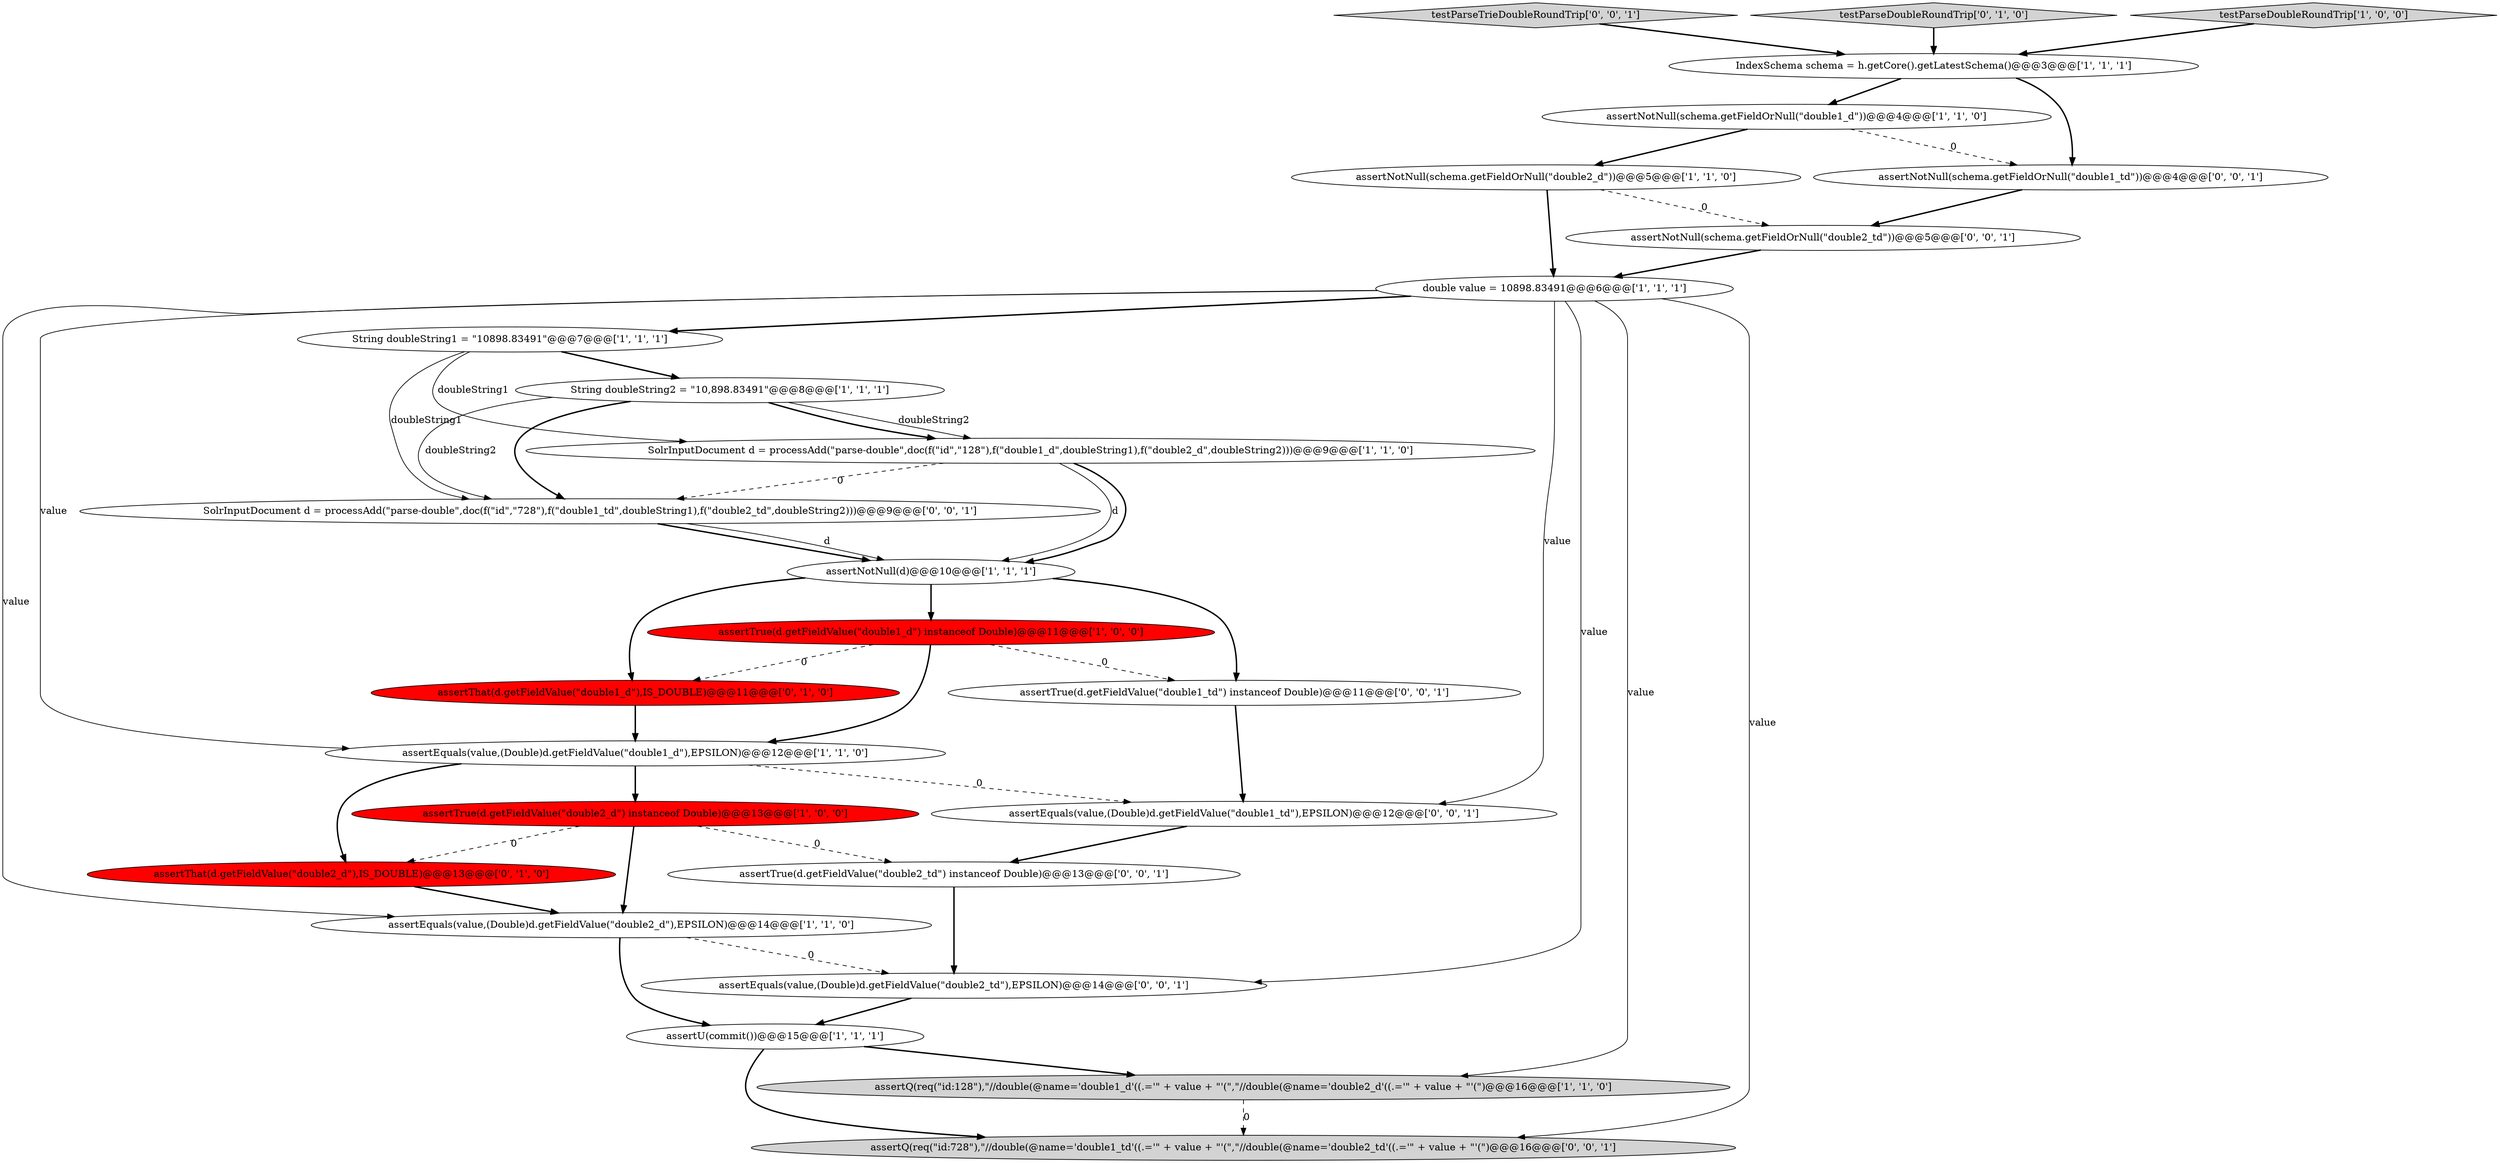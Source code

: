 digraph {
2 [style = filled, label = "assertNotNull(d)@@@10@@@['1', '1', '1']", fillcolor = white, shape = ellipse image = "AAA0AAABBB1BBB"];
22 [style = filled, label = "assertNotNull(schema.getFieldOrNull(\"double1_td\"))@@@4@@@['0', '0', '1']", fillcolor = white, shape = ellipse image = "AAA0AAABBB3BBB"];
6 [style = filled, label = "assertNotNull(schema.getFieldOrNull(\"double2_d\"))@@@5@@@['1', '1', '0']", fillcolor = white, shape = ellipse image = "AAA0AAABBB1BBB"];
14 [style = filled, label = "assertU(commit())@@@15@@@['1', '1', '1']", fillcolor = white, shape = ellipse image = "AAA0AAABBB1BBB"];
25 [style = filled, label = "assertQ(req(\"id:728\"),\"//double(@name='double1_td'((.='\" + value + \"'(\",\"//double(@name='double2_td'((.='\" + value + \"'(\")@@@16@@@['0', '0', '1']", fillcolor = lightgray, shape = ellipse image = "AAA0AAABBB3BBB"];
12 [style = filled, label = "String doubleString1 = \"10898.83491\"@@@7@@@['1', '1', '1']", fillcolor = white, shape = ellipse image = "AAA0AAABBB1BBB"];
16 [style = filled, label = "assertThat(d.getFieldValue(\"double2_d\"),IS_DOUBLE)@@@13@@@['0', '1', '0']", fillcolor = red, shape = ellipse image = "AAA1AAABBB2BBB"];
0 [style = filled, label = "IndexSchema schema = h.getCore().getLatestSchema()@@@3@@@['1', '1', '1']", fillcolor = white, shape = ellipse image = "AAA0AAABBB1BBB"];
17 [style = filled, label = "assertThat(d.getFieldValue(\"double1_d\"),IS_DOUBLE)@@@11@@@['0', '1', '0']", fillcolor = red, shape = ellipse image = "AAA1AAABBB2BBB"];
23 [style = filled, label = "testParseTrieDoubleRoundTrip['0', '0', '1']", fillcolor = lightgray, shape = diamond image = "AAA0AAABBB3BBB"];
26 [style = filled, label = "assertEquals(value,(Double)d.getFieldValue(\"double1_td\"),EPSILON)@@@12@@@['0', '0', '1']", fillcolor = white, shape = ellipse image = "AAA0AAABBB3BBB"];
15 [style = filled, label = "testParseDoubleRoundTrip['0', '1', '0']", fillcolor = lightgray, shape = diamond image = "AAA0AAABBB2BBB"];
3 [style = filled, label = "testParseDoubleRoundTrip['1', '0', '0']", fillcolor = lightgray, shape = diamond image = "AAA0AAABBB1BBB"];
1 [style = filled, label = "assertTrue(d.getFieldValue(\"double2_d\") instanceof Double)@@@13@@@['1', '0', '0']", fillcolor = red, shape = ellipse image = "AAA1AAABBB1BBB"];
4 [style = filled, label = "assertTrue(d.getFieldValue(\"double1_d\") instanceof Double)@@@11@@@['1', '0', '0']", fillcolor = red, shape = ellipse image = "AAA1AAABBB1BBB"];
11 [style = filled, label = "assertEquals(value,(Double)d.getFieldValue(\"double1_d\"),EPSILON)@@@12@@@['1', '1', '0']", fillcolor = white, shape = ellipse image = "AAA0AAABBB1BBB"];
19 [style = filled, label = "assertTrue(d.getFieldValue(\"double2_td\") instanceof Double)@@@13@@@['0', '0', '1']", fillcolor = white, shape = ellipse image = "AAA0AAABBB3BBB"];
20 [style = filled, label = "assertEquals(value,(Double)d.getFieldValue(\"double2_td\"),EPSILON)@@@14@@@['0', '0', '1']", fillcolor = white, shape = ellipse image = "AAA0AAABBB3BBB"];
18 [style = filled, label = "assertTrue(d.getFieldValue(\"double1_td\") instanceof Double)@@@11@@@['0', '0', '1']", fillcolor = white, shape = ellipse image = "AAA0AAABBB3BBB"];
9 [style = filled, label = "double value = 10898.83491@@@6@@@['1', '1', '1']", fillcolor = white, shape = ellipse image = "AAA0AAABBB1BBB"];
7 [style = filled, label = "assertNotNull(schema.getFieldOrNull(\"double1_d\"))@@@4@@@['1', '1', '0']", fillcolor = white, shape = ellipse image = "AAA0AAABBB1BBB"];
8 [style = filled, label = "assertQ(req(\"id:128\"),\"//double(@name='double1_d'((.='\" + value + \"'(\",\"//double(@name='double2_d'((.='\" + value + \"'(\")@@@16@@@['1', '1', '0']", fillcolor = lightgray, shape = ellipse image = "AAA0AAABBB1BBB"];
5 [style = filled, label = "SolrInputDocument d = processAdd(\"parse-double\",doc(f(\"id\",\"128\"),f(\"double1_d\",doubleString1),f(\"double2_d\",doubleString2)))@@@9@@@['1', '1', '0']", fillcolor = white, shape = ellipse image = "AAA0AAABBB1BBB"];
13 [style = filled, label = "String doubleString2 = \"10,898.83491\"@@@8@@@['1', '1', '1']", fillcolor = white, shape = ellipse image = "AAA0AAABBB1BBB"];
21 [style = filled, label = "SolrInputDocument d = processAdd(\"parse-double\",doc(f(\"id\",\"728\"),f(\"double1_td\",doubleString1),f(\"double2_td\",doubleString2)))@@@9@@@['0', '0', '1']", fillcolor = white, shape = ellipse image = "AAA0AAABBB3BBB"];
10 [style = filled, label = "assertEquals(value,(Double)d.getFieldValue(\"double2_d\"),EPSILON)@@@14@@@['1', '1', '0']", fillcolor = white, shape = ellipse image = "AAA0AAABBB1BBB"];
24 [style = filled, label = "assertNotNull(schema.getFieldOrNull(\"double2_td\"))@@@5@@@['0', '0', '1']", fillcolor = white, shape = ellipse image = "AAA0AAABBB3BBB"];
2->17 [style = bold, label=""];
11->16 [style = bold, label=""];
4->18 [style = dashed, label="0"];
9->10 [style = solid, label="value"];
14->25 [style = bold, label=""];
12->5 [style = solid, label="doubleString1"];
12->21 [style = solid, label="doubleString1"];
13->5 [style = solid, label="doubleString2"];
4->17 [style = dashed, label="0"];
10->14 [style = bold, label=""];
11->1 [style = bold, label=""];
16->10 [style = bold, label=""];
19->20 [style = bold, label=""];
9->8 [style = solid, label="value"];
18->26 [style = bold, label=""];
11->26 [style = dashed, label="0"];
1->19 [style = dashed, label="0"];
2->18 [style = bold, label=""];
5->2 [style = solid, label="d"];
20->14 [style = bold, label=""];
9->11 [style = solid, label="value"];
9->25 [style = solid, label="value"];
26->19 [style = bold, label=""];
2->4 [style = bold, label=""];
23->0 [style = bold, label=""];
3->0 [style = bold, label=""];
21->2 [style = bold, label=""];
0->7 [style = bold, label=""];
12->13 [style = bold, label=""];
5->2 [style = bold, label=""];
13->21 [style = solid, label="doubleString2"];
9->26 [style = solid, label="value"];
21->2 [style = solid, label="d"];
1->16 [style = dashed, label="0"];
6->24 [style = dashed, label="0"];
0->22 [style = bold, label=""];
15->0 [style = bold, label=""];
7->6 [style = bold, label=""];
13->5 [style = bold, label=""];
5->21 [style = dashed, label="0"];
8->25 [style = dashed, label="0"];
10->20 [style = dashed, label="0"];
14->8 [style = bold, label=""];
9->12 [style = bold, label=""];
22->24 [style = bold, label=""];
6->9 [style = bold, label=""];
4->11 [style = bold, label=""];
13->21 [style = bold, label=""];
1->10 [style = bold, label=""];
7->22 [style = dashed, label="0"];
9->20 [style = solid, label="value"];
24->9 [style = bold, label=""];
17->11 [style = bold, label=""];
}

